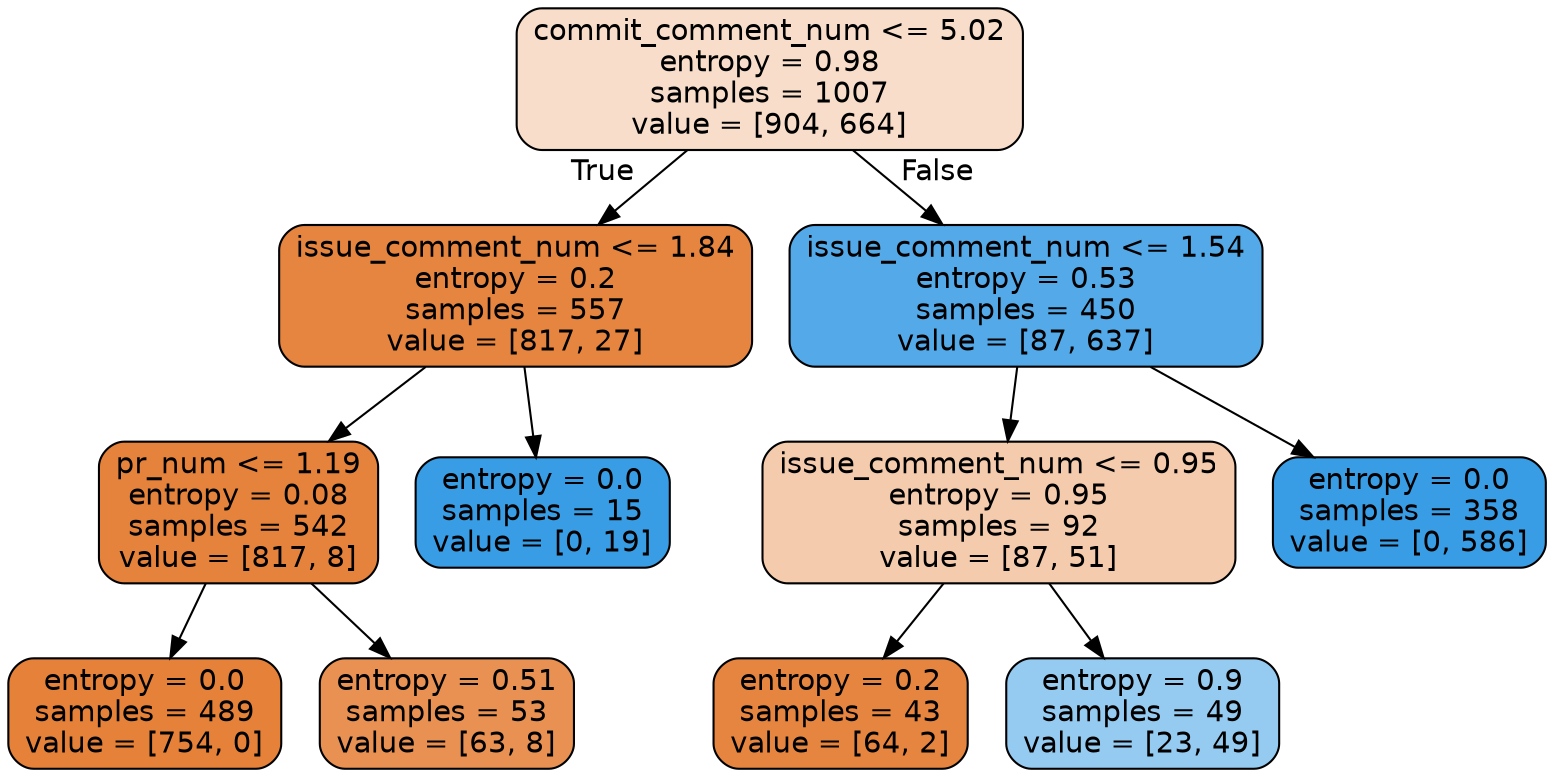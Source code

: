 digraph Tree {
node [shape=box, style="filled, rounded", color="black", fontname=helvetica] ;
edge [fontname=helvetica] ;
0 [label="commit_comment_num <= 5.02\nentropy = 0.98\nsamples = 1007\nvalue = [904, 664]", fillcolor="#f8deca"] ;
1 [label="issue_comment_num <= 1.84\nentropy = 0.2\nsamples = 557\nvalue = [817, 27]", fillcolor="#e68540"] ;
0 -> 1 [labeldistance=2.5, labelangle=45, headlabel="True"] ;
2 [label="pr_num <= 1.19\nentropy = 0.08\nsamples = 542\nvalue = [817, 8]", fillcolor="#e5823b"] ;
1 -> 2 ;
3 [label="entropy = 0.0\nsamples = 489\nvalue = [754, 0]", fillcolor="#e58139"] ;
2 -> 3 ;
4 [label="entropy = 0.51\nsamples = 53\nvalue = [63, 8]", fillcolor="#e89152"] ;
2 -> 4 ;
5 [label="entropy = 0.0\nsamples = 15\nvalue = [0, 19]", fillcolor="#399de5"] ;
1 -> 5 ;
6 [label="issue_comment_num <= 1.54\nentropy = 0.53\nsamples = 450\nvalue = [87, 637]", fillcolor="#54aae9"] ;
0 -> 6 [labeldistance=2.5, labelangle=-45, headlabel="False"] ;
7 [label="issue_comment_num <= 0.95\nentropy = 0.95\nsamples = 92\nvalue = [87, 51]", fillcolor="#f4cbad"] ;
6 -> 7 ;
8 [label="entropy = 0.2\nsamples = 43\nvalue = [64, 2]", fillcolor="#e6853f"] ;
7 -> 8 ;
9 [label="entropy = 0.9\nsamples = 49\nvalue = [23, 49]", fillcolor="#96cbf1"] ;
7 -> 9 ;
10 [label="entropy = 0.0\nsamples = 358\nvalue = [0, 586]", fillcolor="#399de5"] ;
6 -> 10 ;
}